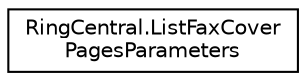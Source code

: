 digraph "Graphical Class Hierarchy"
{
 // LATEX_PDF_SIZE
  edge [fontname="Helvetica",fontsize="10",labelfontname="Helvetica",labelfontsize="10"];
  node [fontname="Helvetica",fontsize="10",shape=record];
  rankdir="LR";
  Node0 [label="RingCentral.ListFaxCover\lPagesParameters",height=0.2,width=0.4,color="black", fillcolor="white", style="filled",URL="$classRingCentral_1_1ListFaxCoverPagesParameters.html",tooltip="Query parameters for operation listFaxCoverPages"];
}
